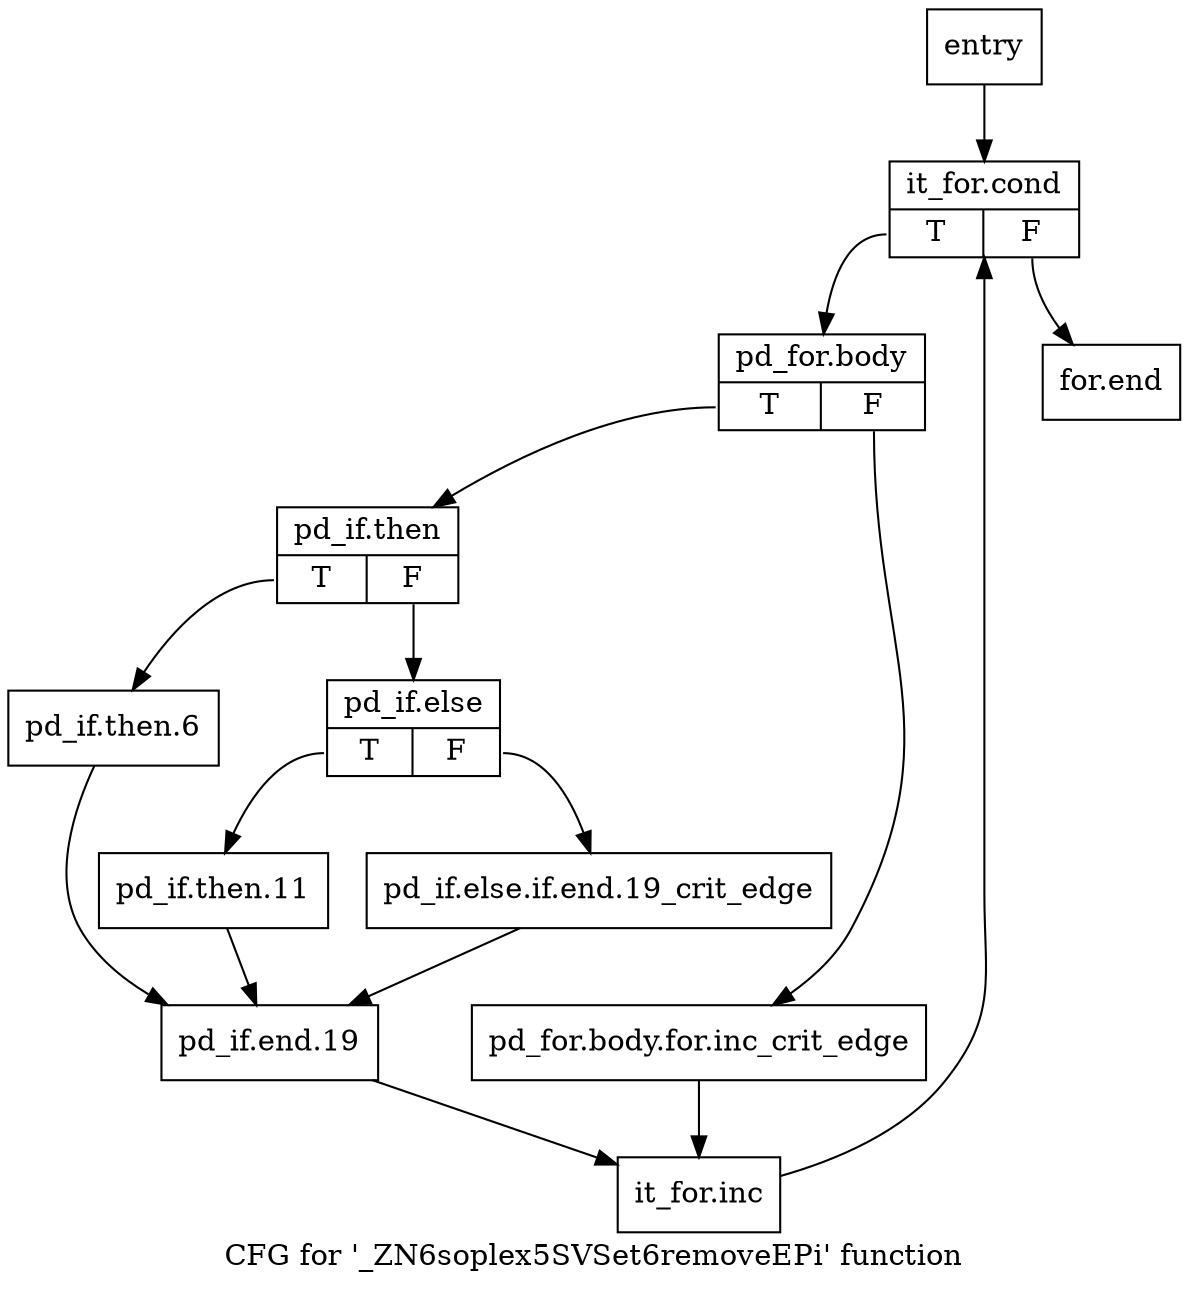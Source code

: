 digraph "CFG for '_ZN6soplex5SVSet6removeEPi' function" {
	label="CFG for '_ZN6soplex5SVSet6removeEPi' function";

	Node0x2630040 [shape=record,label="{entry}"];
	Node0x2630040 -> Node0x2630090;
	Node0x2630090 [shape=record,label="{it_for.cond|{<s0>T|<s1>F}}"];
	Node0x2630090:s0 -> Node0x26304d0;
	Node0x2630090:s1 -> Node0x26307a0;
	Node0x26304d0 [shape=record,label="{pd_for.body|{<s0>T|<s1>F}}"];
	Node0x26304d0:s0 -> Node0x2630570;
	Node0x26304d0:s1 -> Node0x2630520;
	Node0x2630520 [shape=record,label="{pd_for.body.for.inc_crit_edge}"];
	Node0x2630520 -> Node0x2630750;
	Node0x2630570 [shape=record,label="{pd_if.then|{<s0>T|<s1>F}}"];
	Node0x2630570:s0 -> Node0x26305c0;
	Node0x2630570:s1 -> Node0x2630610;
	Node0x26305c0 [shape=record,label="{pd_if.then.6}"];
	Node0x26305c0 -> Node0x2630700;
	Node0x2630610 [shape=record,label="{pd_if.else|{<s0>T|<s1>F}}"];
	Node0x2630610:s0 -> Node0x26306b0;
	Node0x2630610:s1 -> Node0x2630660;
	Node0x2630660 [shape=record,label="{pd_if.else.if.end.19_crit_edge}"];
	Node0x2630660 -> Node0x2630700;
	Node0x26306b0 [shape=record,label="{pd_if.then.11}"];
	Node0x26306b0 -> Node0x2630700;
	Node0x2630700 [shape=record,label="{pd_if.end.19}"];
	Node0x2630700 -> Node0x2630750;
	Node0x2630750 [shape=record,label="{it_for.inc}"];
	Node0x2630750 -> Node0x2630090;
	Node0x26307a0 [shape=record,label="{for.end}"];
}
